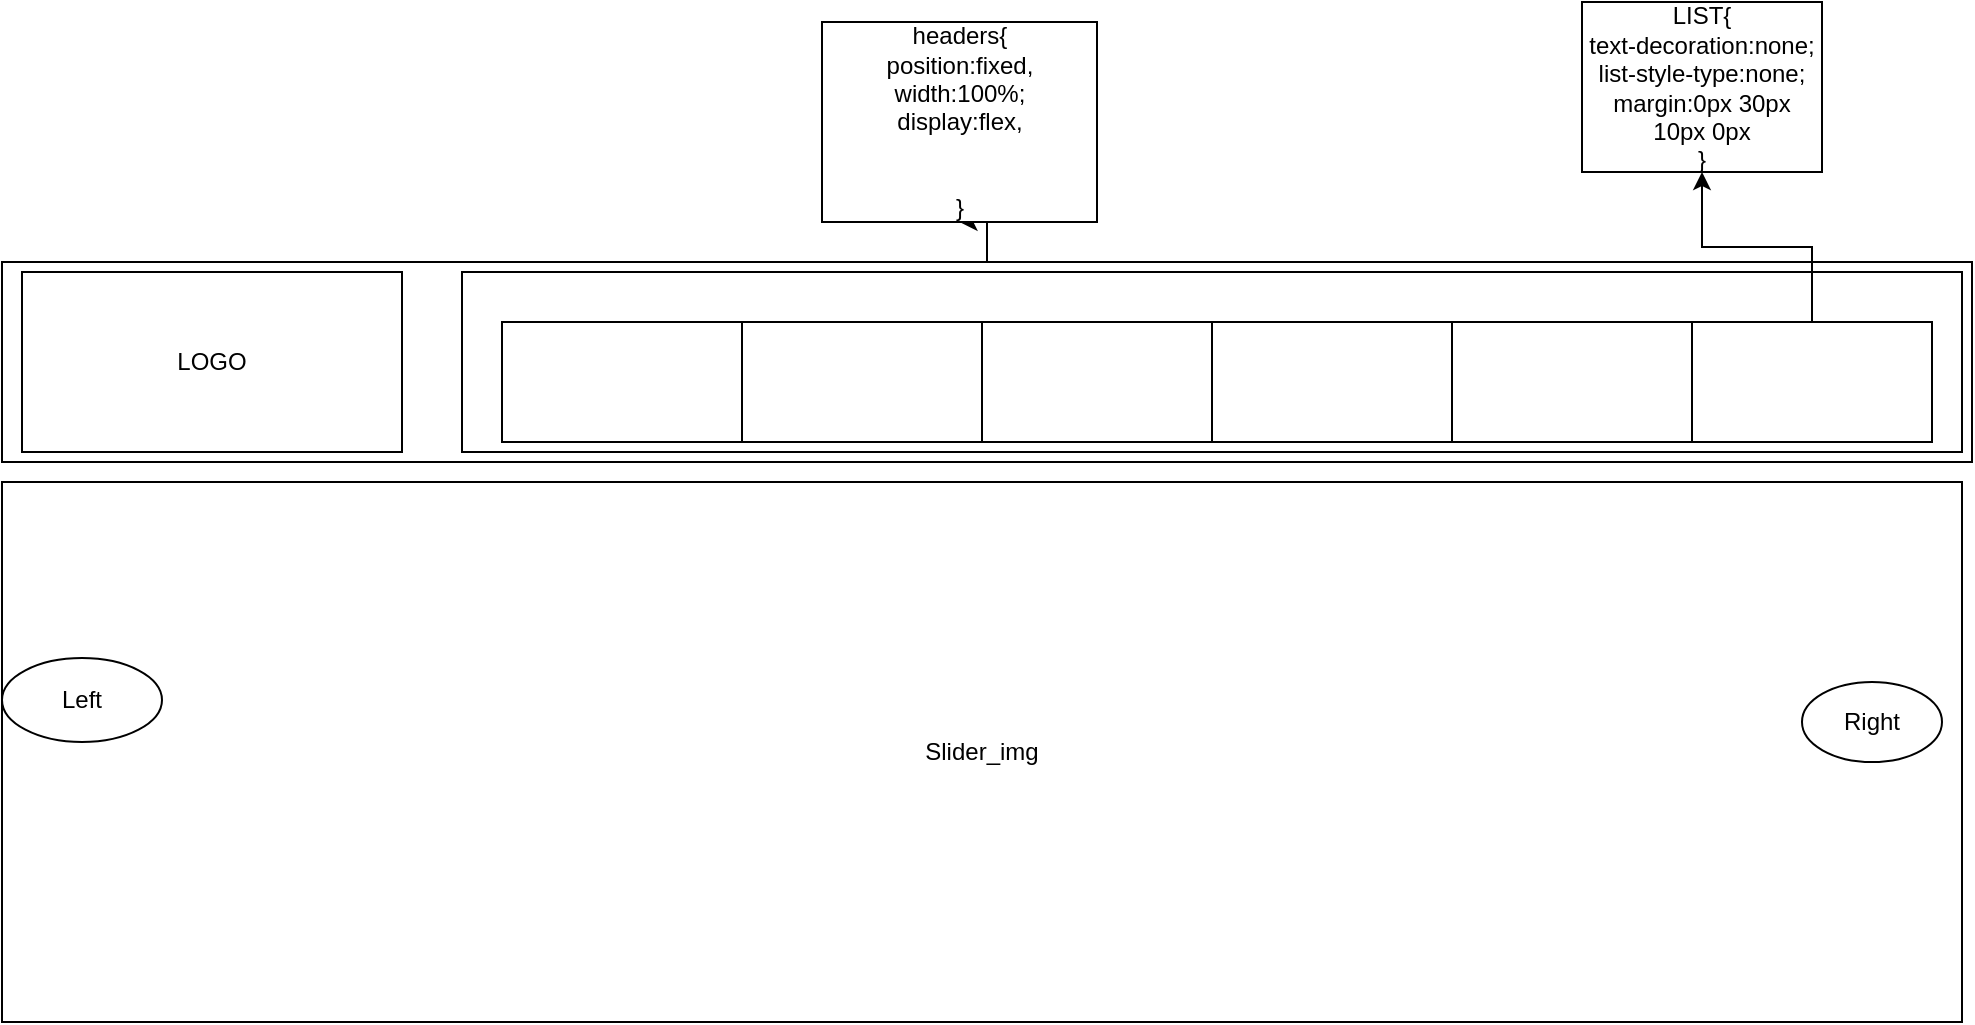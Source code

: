 <mxfile version="20.4.0" type="device"><diagram id="aA8bpUBEn9PLVIH5ie5A" name="Page-1"><mxGraphModel dx="1958" dy="1582" grid="1" gridSize="10" guides="1" tooltips="1" connect="1" arrows="1" fold="1" page="1" pageScale="1" pageWidth="850" pageHeight="1100" math="0" shadow="0"><root><mxCell id="0"/><mxCell id="1" parent="0"/><mxCell id="og8iCwCp2jisR7D2SQcg-4" value="" style="edgeStyle=orthogonalEdgeStyle;rounded=0;orthogonalLoop=1;jettySize=auto;html=1;" edge="1" parent="1" source="og8iCwCp2jisR7D2SQcg-1" target="og8iCwCp2jisR7D2SQcg-3"><mxGeometry relative="1" as="geometry"/></mxCell><mxCell id="og8iCwCp2jisR7D2SQcg-1" value="" style="rounded=0;whiteSpace=wrap;html=1;" vertex="1" parent="1"><mxGeometry x="-180" y="-940" width="985" height="100" as="geometry"/></mxCell><mxCell id="og8iCwCp2jisR7D2SQcg-2" value="LOGO" style="rounded=0;whiteSpace=wrap;html=1;" vertex="1" parent="1"><mxGeometry x="-170" y="-935" width="190" height="90" as="geometry"/></mxCell><mxCell id="og8iCwCp2jisR7D2SQcg-3" value="headers{&lt;br&gt;position:fixed,&lt;br&gt;width:100%;&lt;br&gt;display:flex,&lt;br&gt;&lt;br&gt;&lt;br&gt;}" style="whiteSpace=wrap;html=1;rounded=0;" vertex="1" parent="1"><mxGeometry x="230" y="-1060" width="137.5" height="100" as="geometry"/></mxCell><mxCell id="og8iCwCp2jisR7D2SQcg-5" value="" style="rounded=0;whiteSpace=wrap;html=1;" vertex="1" parent="1"><mxGeometry x="50" y="-935" width="750" height="90" as="geometry"/></mxCell><mxCell id="og8iCwCp2jisR7D2SQcg-6" value="" style="rounded=0;whiteSpace=wrap;html=1;" vertex="1" parent="1"><mxGeometry x="70" y="-910" width="120" height="60" as="geometry"/></mxCell><mxCell id="og8iCwCp2jisR7D2SQcg-7" value="" style="rounded=0;whiteSpace=wrap;html=1;" vertex="1" parent="1"><mxGeometry x="190" y="-910" width="120" height="60" as="geometry"/></mxCell><mxCell id="og8iCwCp2jisR7D2SQcg-8" value="" style="rounded=0;whiteSpace=wrap;html=1;" vertex="1" parent="1"><mxGeometry x="310" y="-910" width="120" height="60" as="geometry"/></mxCell><mxCell id="og8iCwCp2jisR7D2SQcg-9" value="" style="rounded=0;whiteSpace=wrap;html=1;" vertex="1" parent="1"><mxGeometry x="425" y="-910" width="120" height="60" as="geometry"/></mxCell><mxCell id="og8iCwCp2jisR7D2SQcg-10" value="" style="rounded=0;whiteSpace=wrap;html=1;" vertex="1" parent="1"><mxGeometry x="545" y="-910" width="120" height="60" as="geometry"/></mxCell><mxCell id="og8iCwCp2jisR7D2SQcg-13" value="" style="edgeStyle=orthogonalEdgeStyle;rounded=0;orthogonalLoop=1;jettySize=auto;html=1;" edge="1" parent="1" source="og8iCwCp2jisR7D2SQcg-11" target="og8iCwCp2jisR7D2SQcg-12"><mxGeometry relative="1" as="geometry"/></mxCell><mxCell id="og8iCwCp2jisR7D2SQcg-11" value="" style="rounded=0;whiteSpace=wrap;html=1;" vertex="1" parent="1"><mxGeometry x="665" y="-910" width="120" height="60" as="geometry"/></mxCell><mxCell id="og8iCwCp2jisR7D2SQcg-12" value="LIST{&lt;br&gt;text-decoration:none;&lt;br&gt;list-style-type:none;&lt;br&gt;margin:0px 30px 10px 0px&lt;br&gt;}" style="rounded=0;whiteSpace=wrap;html=1;" vertex="1" parent="1"><mxGeometry x="610" y="-1070" width="120" height="85" as="geometry"/></mxCell><mxCell id="og8iCwCp2jisR7D2SQcg-14" value="Slider_img" style="rounded=0;whiteSpace=wrap;html=1;" vertex="1" parent="1"><mxGeometry x="-180" y="-830" width="980" height="270" as="geometry"/></mxCell><mxCell id="og8iCwCp2jisR7D2SQcg-16" value="Right" style="ellipse;whiteSpace=wrap;html=1;" vertex="1" parent="1"><mxGeometry x="720" y="-730" width="70" height="40" as="geometry"/></mxCell><mxCell id="og8iCwCp2jisR7D2SQcg-18" value="Left" style="ellipse;whiteSpace=wrap;html=1;" vertex="1" parent="1"><mxGeometry x="-180" y="-742" width="80" height="42" as="geometry"/></mxCell></root></mxGraphModel></diagram></mxfile>